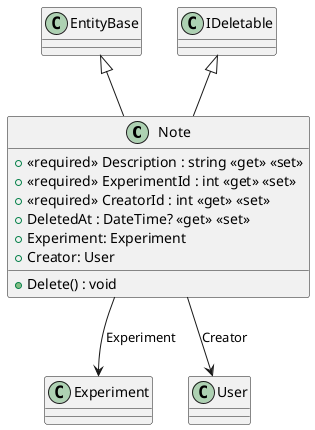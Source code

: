 @startuml
class Note {
    + <<required>> Description : string <<get>> <<set>>
    + <<required>> ExperimentId : int <<get>> <<set>>
    + <<required>> CreatorId : int <<get>> <<set>>
    + DeletedAt : DateTime? <<get>> <<set>>
    + Delete() : void
    + Experiment: Experiment
    + Creator: User
}
EntityBase <|-- Note
IDeletable <|-- Note
Note --> Experiment : "Experiment"
Note --> User : "Creator"
@enduml
